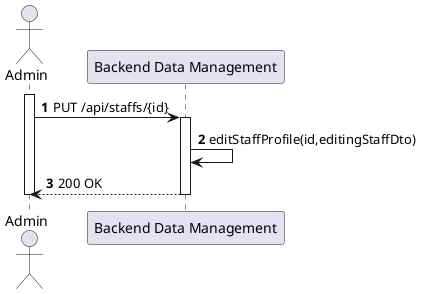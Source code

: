 @startuml process-view
autonumber

actor "Admin" as ADM
participant "Backend Data Management" as BDM

activate ADM
    ADM -> BDM : PUT /api/staffs/{id}
    activate BDM
        BDM -> BDM : editStaffProfile(id,editingStaffDto)
        BDM --> ADM : 200 OK
    deactivate BDM
deactivate ADM

@enduml